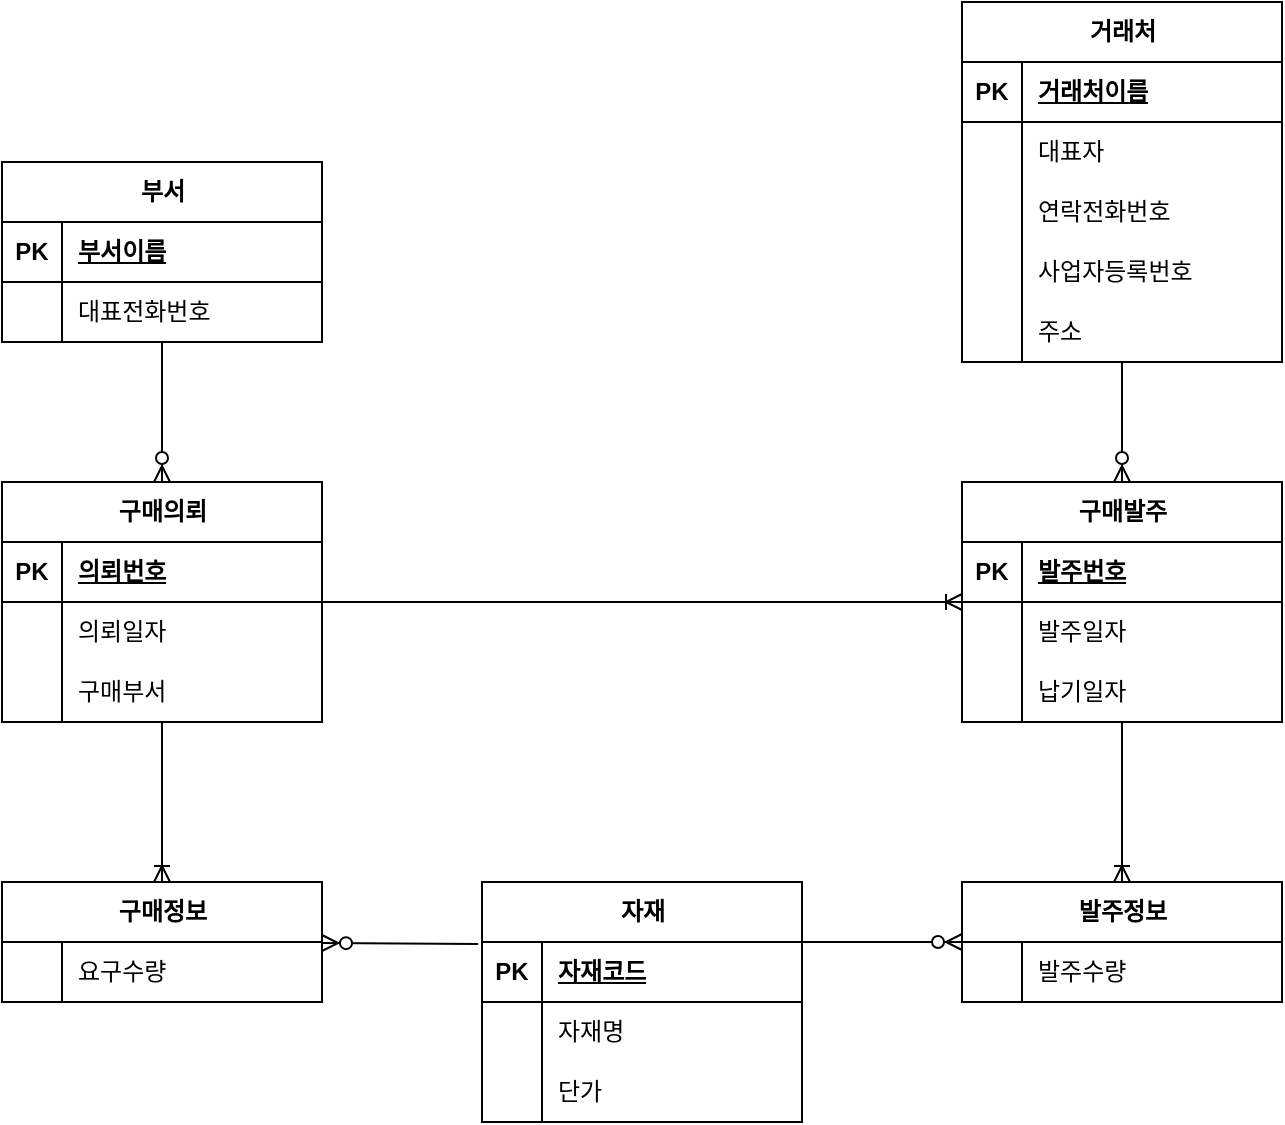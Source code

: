 <mxfile version="22.1.3" type="device">
  <diagram name="페이지-1" id="emBV9TghY1RM0woMcmfN">
    <mxGraphModel dx="712" dy="1909" grid="1" gridSize="10" guides="1" tooltips="1" connect="1" arrows="1" fold="1" page="1" pageScale="1" pageWidth="827" pageHeight="1169" math="0" shadow="0">
      <root>
        <mxCell id="0" />
        <mxCell id="1" parent="0" />
        <mxCell id="uWy-8ozmrD9n9_10GkX0-1" value="발주정보" style="shape=table;startSize=30;container=1;collapsible=1;childLayout=tableLayout;fixedRows=1;rowLines=0;fontStyle=1;align=center;resizeLast=1;html=1;" vertex="1" parent="1">
          <mxGeometry x="520" y="360" width="160" height="60" as="geometry" />
        </mxCell>
        <mxCell id="uWy-8ozmrD9n9_10GkX0-5" value="" style="shape=tableRow;horizontal=0;startSize=0;swimlaneHead=0;swimlaneBody=0;fillColor=none;collapsible=0;dropTarget=0;points=[[0,0.5],[1,0.5]];portConstraint=eastwest;top=0;left=0;right=0;bottom=0;" vertex="1" parent="uWy-8ozmrD9n9_10GkX0-1">
          <mxGeometry y="30" width="160" height="30" as="geometry" />
        </mxCell>
        <mxCell id="uWy-8ozmrD9n9_10GkX0-6" value="" style="shape=partialRectangle;connectable=0;fillColor=none;top=0;left=0;bottom=0;right=0;editable=1;overflow=hidden;whiteSpace=wrap;html=1;" vertex="1" parent="uWy-8ozmrD9n9_10GkX0-5">
          <mxGeometry width="30" height="30" as="geometry">
            <mxRectangle width="30" height="30" as="alternateBounds" />
          </mxGeometry>
        </mxCell>
        <mxCell id="uWy-8ozmrD9n9_10GkX0-7" value="발주수량" style="shape=partialRectangle;connectable=0;fillColor=none;top=0;left=0;bottom=0;right=0;align=left;spacingLeft=6;overflow=hidden;whiteSpace=wrap;html=1;" vertex="1" parent="uWy-8ozmrD9n9_10GkX0-5">
          <mxGeometry x="30" width="130" height="30" as="geometry">
            <mxRectangle width="130" height="30" as="alternateBounds" />
          </mxGeometry>
        </mxCell>
        <mxCell id="uWy-8ozmrD9n9_10GkX0-14" value="부서" style="shape=table;startSize=30;container=1;collapsible=1;childLayout=tableLayout;fixedRows=1;rowLines=0;fontStyle=1;align=center;resizeLast=1;html=1;" vertex="1" parent="1">
          <mxGeometry x="40" width="160" height="90" as="geometry" />
        </mxCell>
        <mxCell id="uWy-8ozmrD9n9_10GkX0-15" value="" style="shape=tableRow;horizontal=0;startSize=0;swimlaneHead=0;swimlaneBody=0;fillColor=none;collapsible=0;dropTarget=0;points=[[0,0.5],[1,0.5]];portConstraint=eastwest;top=0;left=0;right=0;bottom=1;" vertex="1" parent="uWy-8ozmrD9n9_10GkX0-14">
          <mxGeometry y="30" width="160" height="30" as="geometry" />
        </mxCell>
        <mxCell id="uWy-8ozmrD9n9_10GkX0-16" value="PK" style="shape=partialRectangle;connectable=0;fillColor=none;top=0;left=0;bottom=0;right=0;fontStyle=1;overflow=hidden;whiteSpace=wrap;html=1;" vertex="1" parent="uWy-8ozmrD9n9_10GkX0-15">
          <mxGeometry width="30" height="30" as="geometry">
            <mxRectangle width="30" height="30" as="alternateBounds" />
          </mxGeometry>
        </mxCell>
        <mxCell id="uWy-8ozmrD9n9_10GkX0-17" value="부서이름" style="shape=partialRectangle;connectable=0;fillColor=none;top=0;left=0;bottom=0;right=0;align=left;spacingLeft=6;fontStyle=5;overflow=hidden;whiteSpace=wrap;html=1;" vertex="1" parent="uWy-8ozmrD9n9_10GkX0-15">
          <mxGeometry x="30" width="130" height="30" as="geometry">
            <mxRectangle width="130" height="30" as="alternateBounds" />
          </mxGeometry>
        </mxCell>
        <mxCell id="uWy-8ozmrD9n9_10GkX0-18" value="" style="shape=tableRow;horizontal=0;startSize=0;swimlaneHead=0;swimlaneBody=0;fillColor=none;collapsible=0;dropTarget=0;points=[[0,0.5],[1,0.5]];portConstraint=eastwest;top=0;left=0;right=0;bottom=0;" vertex="1" parent="uWy-8ozmrD9n9_10GkX0-14">
          <mxGeometry y="60" width="160" height="30" as="geometry" />
        </mxCell>
        <mxCell id="uWy-8ozmrD9n9_10GkX0-19" value="" style="shape=partialRectangle;connectable=0;fillColor=none;top=0;left=0;bottom=0;right=0;editable=1;overflow=hidden;whiteSpace=wrap;html=1;" vertex="1" parent="uWy-8ozmrD9n9_10GkX0-18">
          <mxGeometry width="30" height="30" as="geometry">
            <mxRectangle width="30" height="30" as="alternateBounds" />
          </mxGeometry>
        </mxCell>
        <mxCell id="uWy-8ozmrD9n9_10GkX0-20" value="대표전화번호&lt;span style=&quot;white-space: pre;&quot;&gt;&#x9;&lt;/span&gt;" style="shape=partialRectangle;connectable=0;fillColor=none;top=0;left=0;bottom=0;right=0;align=left;spacingLeft=6;overflow=hidden;whiteSpace=wrap;html=1;" vertex="1" parent="uWy-8ozmrD9n9_10GkX0-18">
          <mxGeometry x="30" width="130" height="30" as="geometry">
            <mxRectangle width="130" height="30" as="alternateBounds" />
          </mxGeometry>
        </mxCell>
        <mxCell id="uWy-8ozmrD9n9_10GkX0-27" value="구매의뢰" style="shape=table;startSize=30;container=1;collapsible=1;childLayout=tableLayout;fixedRows=1;rowLines=0;fontStyle=1;align=center;resizeLast=1;html=1;" vertex="1" parent="1">
          <mxGeometry x="40" y="160" width="160" height="120" as="geometry" />
        </mxCell>
        <mxCell id="uWy-8ozmrD9n9_10GkX0-28" value="" style="shape=tableRow;horizontal=0;startSize=0;swimlaneHead=0;swimlaneBody=0;fillColor=none;collapsible=0;dropTarget=0;points=[[0,0.5],[1,0.5]];portConstraint=eastwest;top=0;left=0;right=0;bottom=1;" vertex="1" parent="uWy-8ozmrD9n9_10GkX0-27">
          <mxGeometry y="30" width="160" height="30" as="geometry" />
        </mxCell>
        <mxCell id="uWy-8ozmrD9n9_10GkX0-29" value="PK" style="shape=partialRectangle;connectable=0;fillColor=none;top=0;left=0;bottom=0;right=0;fontStyle=1;overflow=hidden;whiteSpace=wrap;html=1;" vertex="1" parent="uWy-8ozmrD9n9_10GkX0-28">
          <mxGeometry width="30" height="30" as="geometry">
            <mxRectangle width="30" height="30" as="alternateBounds" />
          </mxGeometry>
        </mxCell>
        <mxCell id="uWy-8ozmrD9n9_10GkX0-30" value="의뢰번호" style="shape=partialRectangle;connectable=0;fillColor=none;top=0;left=0;bottom=0;right=0;align=left;spacingLeft=6;fontStyle=5;overflow=hidden;whiteSpace=wrap;html=1;" vertex="1" parent="uWy-8ozmrD9n9_10GkX0-28">
          <mxGeometry x="30" width="130" height="30" as="geometry">
            <mxRectangle width="130" height="30" as="alternateBounds" />
          </mxGeometry>
        </mxCell>
        <mxCell id="uWy-8ozmrD9n9_10GkX0-31" value="" style="shape=tableRow;horizontal=0;startSize=0;swimlaneHead=0;swimlaneBody=0;fillColor=none;collapsible=0;dropTarget=0;points=[[0,0.5],[1,0.5]];portConstraint=eastwest;top=0;left=0;right=0;bottom=0;" vertex="1" parent="uWy-8ozmrD9n9_10GkX0-27">
          <mxGeometry y="60" width="160" height="30" as="geometry" />
        </mxCell>
        <mxCell id="uWy-8ozmrD9n9_10GkX0-32" value="" style="shape=partialRectangle;connectable=0;fillColor=none;top=0;left=0;bottom=0;right=0;editable=1;overflow=hidden;whiteSpace=wrap;html=1;" vertex="1" parent="uWy-8ozmrD9n9_10GkX0-31">
          <mxGeometry width="30" height="30" as="geometry">
            <mxRectangle width="30" height="30" as="alternateBounds" />
          </mxGeometry>
        </mxCell>
        <mxCell id="uWy-8ozmrD9n9_10GkX0-33" value="의뢰일자" style="shape=partialRectangle;connectable=0;fillColor=none;top=0;left=0;bottom=0;right=0;align=left;spacingLeft=6;overflow=hidden;whiteSpace=wrap;html=1;" vertex="1" parent="uWy-8ozmrD9n9_10GkX0-31">
          <mxGeometry x="30" width="130" height="30" as="geometry">
            <mxRectangle width="130" height="30" as="alternateBounds" />
          </mxGeometry>
        </mxCell>
        <mxCell id="uWy-8ozmrD9n9_10GkX0-34" value="" style="shape=tableRow;horizontal=0;startSize=0;swimlaneHead=0;swimlaneBody=0;fillColor=none;collapsible=0;dropTarget=0;points=[[0,0.5],[1,0.5]];portConstraint=eastwest;top=0;left=0;right=0;bottom=0;" vertex="1" parent="uWy-8ozmrD9n9_10GkX0-27">
          <mxGeometry y="90" width="160" height="30" as="geometry" />
        </mxCell>
        <mxCell id="uWy-8ozmrD9n9_10GkX0-35" value="" style="shape=partialRectangle;connectable=0;fillColor=none;top=0;left=0;bottom=0;right=0;editable=1;overflow=hidden;whiteSpace=wrap;html=1;" vertex="1" parent="uWy-8ozmrD9n9_10GkX0-34">
          <mxGeometry width="30" height="30" as="geometry">
            <mxRectangle width="30" height="30" as="alternateBounds" />
          </mxGeometry>
        </mxCell>
        <mxCell id="uWy-8ozmrD9n9_10GkX0-36" value="구매부서" style="shape=partialRectangle;connectable=0;fillColor=none;top=0;left=0;bottom=0;right=0;align=left;spacingLeft=6;overflow=hidden;whiteSpace=wrap;html=1;" vertex="1" parent="uWy-8ozmrD9n9_10GkX0-34">
          <mxGeometry x="30" width="130" height="30" as="geometry">
            <mxRectangle width="130" height="30" as="alternateBounds" />
          </mxGeometry>
        </mxCell>
        <mxCell id="uWy-8ozmrD9n9_10GkX0-53" value="구매정보" style="shape=table;startSize=30;container=1;collapsible=1;childLayout=tableLayout;fixedRows=1;rowLines=0;fontStyle=1;align=center;resizeLast=1;html=1;" vertex="1" parent="1">
          <mxGeometry x="40" y="360" width="160" height="60" as="geometry" />
        </mxCell>
        <mxCell id="uWy-8ozmrD9n9_10GkX0-57" value="" style="shape=tableRow;horizontal=0;startSize=0;swimlaneHead=0;swimlaneBody=0;fillColor=none;collapsible=0;dropTarget=0;points=[[0,0.5],[1,0.5]];portConstraint=eastwest;top=0;left=0;right=0;bottom=0;" vertex="1" parent="uWy-8ozmrD9n9_10GkX0-53">
          <mxGeometry y="30" width="160" height="30" as="geometry" />
        </mxCell>
        <mxCell id="uWy-8ozmrD9n9_10GkX0-58" value="" style="shape=partialRectangle;connectable=0;fillColor=none;top=0;left=0;bottom=0;right=0;editable=1;overflow=hidden;whiteSpace=wrap;html=1;" vertex="1" parent="uWy-8ozmrD9n9_10GkX0-57">
          <mxGeometry width="30" height="30" as="geometry">
            <mxRectangle width="30" height="30" as="alternateBounds" />
          </mxGeometry>
        </mxCell>
        <mxCell id="uWy-8ozmrD9n9_10GkX0-59" value="요구수량" style="shape=partialRectangle;connectable=0;fillColor=none;top=0;left=0;bottom=0;right=0;align=left;spacingLeft=6;overflow=hidden;whiteSpace=wrap;html=1;" vertex="1" parent="uWy-8ozmrD9n9_10GkX0-57">
          <mxGeometry x="30" width="130" height="30" as="geometry">
            <mxRectangle width="130" height="30" as="alternateBounds" />
          </mxGeometry>
        </mxCell>
        <mxCell id="uWy-8ozmrD9n9_10GkX0-66" value="자재" style="shape=table;startSize=30;container=1;collapsible=1;childLayout=tableLayout;fixedRows=1;rowLines=0;fontStyle=1;align=center;resizeLast=1;html=1;" vertex="1" parent="1">
          <mxGeometry x="280" y="360" width="160" height="120" as="geometry" />
        </mxCell>
        <mxCell id="uWy-8ozmrD9n9_10GkX0-67" value="" style="shape=tableRow;horizontal=0;startSize=0;swimlaneHead=0;swimlaneBody=0;fillColor=none;collapsible=0;dropTarget=0;points=[[0,0.5],[1,0.5]];portConstraint=eastwest;top=0;left=0;right=0;bottom=1;" vertex="1" parent="uWy-8ozmrD9n9_10GkX0-66">
          <mxGeometry y="30" width="160" height="30" as="geometry" />
        </mxCell>
        <mxCell id="uWy-8ozmrD9n9_10GkX0-68" value="PK" style="shape=partialRectangle;connectable=0;fillColor=none;top=0;left=0;bottom=0;right=0;fontStyle=1;overflow=hidden;whiteSpace=wrap;html=1;" vertex="1" parent="uWy-8ozmrD9n9_10GkX0-67">
          <mxGeometry width="30" height="30" as="geometry">
            <mxRectangle width="30" height="30" as="alternateBounds" />
          </mxGeometry>
        </mxCell>
        <mxCell id="uWy-8ozmrD9n9_10GkX0-69" value="자재코드" style="shape=partialRectangle;connectable=0;fillColor=none;top=0;left=0;bottom=0;right=0;align=left;spacingLeft=6;fontStyle=5;overflow=hidden;whiteSpace=wrap;html=1;" vertex="1" parent="uWy-8ozmrD9n9_10GkX0-67">
          <mxGeometry x="30" width="130" height="30" as="geometry">
            <mxRectangle width="130" height="30" as="alternateBounds" />
          </mxGeometry>
        </mxCell>
        <mxCell id="uWy-8ozmrD9n9_10GkX0-70" value="" style="shape=tableRow;horizontal=0;startSize=0;swimlaneHead=0;swimlaneBody=0;fillColor=none;collapsible=0;dropTarget=0;points=[[0,0.5],[1,0.5]];portConstraint=eastwest;top=0;left=0;right=0;bottom=0;" vertex="1" parent="uWy-8ozmrD9n9_10GkX0-66">
          <mxGeometry y="60" width="160" height="30" as="geometry" />
        </mxCell>
        <mxCell id="uWy-8ozmrD9n9_10GkX0-71" value="" style="shape=partialRectangle;connectable=0;fillColor=none;top=0;left=0;bottom=0;right=0;editable=1;overflow=hidden;whiteSpace=wrap;html=1;" vertex="1" parent="uWy-8ozmrD9n9_10GkX0-70">
          <mxGeometry width="30" height="30" as="geometry">
            <mxRectangle width="30" height="30" as="alternateBounds" />
          </mxGeometry>
        </mxCell>
        <mxCell id="uWy-8ozmrD9n9_10GkX0-72" value="자재명" style="shape=partialRectangle;connectable=0;fillColor=none;top=0;left=0;bottom=0;right=0;align=left;spacingLeft=6;overflow=hidden;whiteSpace=wrap;html=1;" vertex="1" parent="uWy-8ozmrD9n9_10GkX0-70">
          <mxGeometry x="30" width="130" height="30" as="geometry">
            <mxRectangle width="130" height="30" as="alternateBounds" />
          </mxGeometry>
        </mxCell>
        <mxCell id="uWy-8ozmrD9n9_10GkX0-73" value="" style="shape=tableRow;horizontal=0;startSize=0;swimlaneHead=0;swimlaneBody=0;fillColor=none;collapsible=0;dropTarget=0;points=[[0,0.5],[1,0.5]];portConstraint=eastwest;top=0;left=0;right=0;bottom=0;" vertex="1" parent="uWy-8ozmrD9n9_10GkX0-66">
          <mxGeometry y="90" width="160" height="30" as="geometry" />
        </mxCell>
        <mxCell id="uWy-8ozmrD9n9_10GkX0-74" value="" style="shape=partialRectangle;connectable=0;fillColor=none;top=0;left=0;bottom=0;right=0;editable=1;overflow=hidden;whiteSpace=wrap;html=1;" vertex="1" parent="uWy-8ozmrD9n9_10GkX0-73">
          <mxGeometry width="30" height="30" as="geometry">
            <mxRectangle width="30" height="30" as="alternateBounds" />
          </mxGeometry>
        </mxCell>
        <mxCell id="uWy-8ozmrD9n9_10GkX0-75" value="단가" style="shape=partialRectangle;connectable=0;fillColor=none;top=0;left=0;bottom=0;right=0;align=left;spacingLeft=6;overflow=hidden;whiteSpace=wrap;html=1;" vertex="1" parent="uWy-8ozmrD9n9_10GkX0-73">
          <mxGeometry x="30" width="130" height="30" as="geometry">
            <mxRectangle width="130" height="30" as="alternateBounds" />
          </mxGeometry>
        </mxCell>
        <mxCell id="uWy-8ozmrD9n9_10GkX0-79" value="거래처" style="shape=table;startSize=30;container=1;collapsible=1;childLayout=tableLayout;fixedRows=1;rowLines=0;fontStyle=1;align=center;resizeLast=1;html=1;" vertex="1" parent="1">
          <mxGeometry x="520" y="-80" width="160" height="180" as="geometry" />
        </mxCell>
        <mxCell id="uWy-8ozmrD9n9_10GkX0-80" value="" style="shape=tableRow;horizontal=0;startSize=0;swimlaneHead=0;swimlaneBody=0;fillColor=none;collapsible=0;dropTarget=0;points=[[0,0.5],[1,0.5]];portConstraint=eastwest;top=0;left=0;right=0;bottom=1;" vertex="1" parent="uWy-8ozmrD9n9_10GkX0-79">
          <mxGeometry y="30" width="160" height="30" as="geometry" />
        </mxCell>
        <mxCell id="uWy-8ozmrD9n9_10GkX0-81" value="PK" style="shape=partialRectangle;connectable=0;fillColor=none;top=0;left=0;bottom=0;right=0;fontStyle=1;overflow=hidden;whiteSpace=wrap;html=1;" vertex="1" parent="uWy-8ozmrD9n9_10GkX0-80">
          <mxGeometry width="30" height="30" as="geometry">
            <mxRectangle width="30" height="30" as="alternateBounds" />
          </mxGeometry>
        </mxCell>
        <mxCell id="uWy-8ozmrD9n9_10GkX0-82" value="거래처이름" style="shape=partialRectangle;connectable=0;fillColor=none;top=0;left=0;bottom=0;right=0;align=left;spacingLeft=6;fontStyle=5;overflow=hidden;whiteSpace=wrap;html=1;" vertex="1" parent="uWy-8ozmrD9n9_10GkX0-80">
          <mxGeometry x="30" width="130" height="30" as="geometry">
            <mxRectangle width="130" height="30" as="alternateBounds" />
          </mxGeometry>
        </mxCell>
        <mxCell id="uWy-8ozmrD9n9_10GkX0-83" value="" style="shape=tableRow;horizontal=0;startSize=0;swimlaneHead=0;swimlaneBody=0;fillColor=none;collapsible=0;dropTarget=0;points=[[0,0.5],[1,0.5]];portConstraint=eastwest;top=0;left=0;right=0;bottom=0;" vertex="1" parent="uWy-8ozmrD9n9_10GkX0-79">
          <mxGeometry y="60" width="160" height="30" as="geometry" />
        </mxCell>
        <mxCell id="uWy-8ozmrD9n9_10GkX0-84" value="" style="shape=partialRectangle;connectable=0;fillColor=none;top=0;left=0;bottom=0;right=0;editable=1;overflow=hidden;whiteSpace=wrap;html=1;" vertex="1" parent="uWy-8ozmrD9n9_10GkX0-83">
          <mxGeometry width="30" height="30" as="geometry">
            <mxRectangle width="30" height="30" as="alternateBounds" />
          </mxGeometry>
        </mxCell>
        <mxCell id="uWy-8ozmrD9n9_10GkX0-85" value="대표자" style="shape=partialRectangle;connectable=0;fillColor=none;top=0;left=0;bottom=0;right=0;align=left;spacingLeft=6;overflow=hidden;whiteSpace=wrap;html=1;" vertex="1" parent="uWy-8ozmrD9n9_10GkX0-83">
          <mxGeometry x="30" width="130" height="30" as="geometry">
            <mxRectangle width="130" height="30" as="alternateBounds" />
          </mxGeometry>
        </mxCell>
        <mxCell id="uWy-8ozmrD9n9_10GkX0-86" value="" style="shape=tableRow;horizontal=0;startSize=0;swimlaneHead=0;swimlaneBody=0;fillColor=none;collapsible=0;dropTarget=0;points=[[0,0.5],[1,0.5]];portConstraint=eastwest;top=0;left=0;right=0;bottom=0;" vertex="1" parent="uWy-8ozmrD9n9_10GkX0-79">
          <mxGeometry y="90" width="160" height="30" as="geometry" />
        </mxCell>
        <mxCell id="uWy-8ozmrD9n9_10GkX0-87" value="" style="shape=partialRectangle;connectable=0;fillColor=none;top=0;left=0;bottom=0;right=0;editable=1;overflow=hidden;whiteSpace=wrap;html=1;" vertex="1" parent="uWy-8ozmrD9n9_10GkX0-86">
          <mxGeometry width="30" height="30" as="geometry">
            <mxRectangle width="30" height="30" as="alternateBounds" />
          </mxGeometry>
        </mxCell>
        <mxCell id="uWy-8ozmrD9n9_10GkX0-88" value="연락전화번호" style="shape=partialRectangle;connectable=0;fillColor=none;top=0;left=0;bottom=0;right=0;align=left;spacingLeft=6;overflow=hidden;whiteSpace=wrap;html=1;" vertex="1" parent="uWy-8ozmrD9n9_10GkX0-86">
          <mxGeometry x="30" width="130" height="30" as="geometry">
            <mxRectangle width="130" height="30" as="alternateBounds" />
          </mxGeometry>
        </mxCell>
        <mxCell id="uWy-8ozmrD9n9_10GkX0-89" value="" style="shape=tableRow;horizontal=0;startSize=0;swimlaneHead=0;swimlaneBody=0;fillColor=none;collapsible=0;dropTarget=0;points=[[0,0.5],[1,0.5]];portConstraint=eastwest;top=0;left=0;right=0;bottom=0;" vertex="1" parent="uWy-8ozmrD9n9_10GkX0-79">
          <mxGeometry y="120" width="160" height="30" as="geometry" />
        </mxCell>
        <mxCell id="uWy-8ozmrD9n9_10GkX0-90" value="" style="shape=partialRectangle;connectable=0;fillColor=none;top=0;left=0;bottom=0;right=0;editable=1;overflow=hidden;whiteSpace=wrap;html=1;" vertex="1" parent="uWy-8ozmrD9n9_10GkX0-89">
          <mxGeometry width="30" height="30" as="geometry">
            <mxRectangle width="30" height="30" as="alternateBounds" />
          </mxGeometry>
        </mxCell>
        <mxCell id="uWy-8ozmrD9n9_10GkX0-91" value="사업자등록번호" style="shape=partialRectangle;connectable=0;fillColor=none;top=0;left=0;bottom=0;right=0;align=left;spacingLeft=6;overflow=hidden;whiteSpace=wrap;html=1;" vertex="1" parent="uWy-8ozmrD9n9_10GkX0-89">
          <mxGeometry x="30" width="130" height="30" as="geometry">
            <mxRectangle width="130" height="30" as="alternateBounds" />
          </mxGeometry>
        </mxCell>
        <mxCell id="uWy-8ozmrD9n9_10GkX0-95" value="" style="shape=tableRow;horizontal=0;startSize=0;swimlaneHead=0;swimlaneBody=0;fillColor=none;collapsible=0;dropTarget=0;points=[[0,0.5],[1,0.5]];portConstraint=eastwest;top=0;left=0;right=0;bottom=0;" vertex="1" parent="uWy-8ozmrD9n9_10GkX0-79">
          <mxGeometry y="150" width="160" height="30" as="geometry" />
        </mxCell>
        <mxCell id="uWy-8ozmrD9n9_10GkX0-96" value="" style="shape=partialRectangle;connectable=0;fillColor=none;top=0;left=0;bottom=0;right=0;editable=1;overflow=hidden;whiteSpace=wrap;html=1;" vertex="1" parent="uWy-8ozmrD9n9_10GkX0-95">
          <mxGeometry width="30" height="30" as="geometry">
            <mxRectangle width="30" height="30" as="alternateBounds" />
          </mxGeometry>
        </mxCell>
        <mxCell id="uWy-8ozmrD9n9_10GkX0-97" value="주소" style="shape=partialRectangle;connectable=0;fillColor=none;top=0;left=0;bottom=0;right=0;align=left;spacingLeft=6;overflow=hidden;whiteSpace=wrap;html=1;" vertex="1" parent="uWy-8ozmrD9n9_10GkX0-95">
          <mxGeometry x="30" width="130" height="30" as="geometry">
            <mxRectangle width="130" height="30" as="alternateBounds" />
          </mxGeometry>
        </mxCell>
        <mxCell id="uWy-8ozmrD9n9_10GkX0-98" value="구매발주" style="shape=table;startSize=30;container=1;collapsible=1;childLayout=tableLayout;fixedRows=1;rowLines=0;fontStyle=1;align=center;resizeLast=1;html=1;" vertex="1" parent="1">
          <mxGeometry x="520" y="160" width="160" height="120" as="geometry" />
        </mxCell>
        <mxCell id="uWy-8ozmrD9n9_10GkX0-99" value="" style="shape=tableRow;horizontal=0;startSize=0;swimlaneHead=0;swimlaneBody=0;fillColor=none;collapsible=0;dropTarget=0;points=[[0,0.5],[1,0.5]];portConstraint=eastwest;top=0;left=0;right=0;bottom=1;" vertex="1" parent="uWy-8ozmrD9n9_10GkX0-98">
          <mxGeometry y="30" width="160" height="30" as="geometry" />
        </mxCell>
        <mxCell id="uWy-8ozmrD9n9_10GkX0-100" value="PK" style="shape=partialRectangle;connectable=0;fillColor=none;top=0;left=0;bottom=0;right=0;fontStyle=1;overflow=hidden;whiteSpace=wrap;html=1;" vertex="1" parent="uWy-8ozmrD9n9_10GkX0-99">
          <mxGeometry width="30" height="30" as="geometry">
            <mxRectangle width="30" height="30" as="alternateBounds" />
          </mxGeometry>
        </mxCell>
        <mxCell id="uWy-8ozmrD9n9_10GkX0-101" value="발주번호" style="shape=partialRectangle;connectable=0;fillColor=none;top=0;left=0;bottom=0;right=0;align=left;spacingLeft=6;fontStyle=5;overflow=hidden;whiteSpace=wrap;html=1;" vertex="1" parent="uWy-8ozmrD9n9_10GkX0-99">
          <mxGeometry x="30" width="130" height="30" as="geometry">
            <mxRectangle width="130" height="30" as="alternateBounds" />
          </mxGeometry>
        </mxCell>
        <mxCell id="uWy-8ozmrD9n9_10GkX0-102" value="" style="shape=tableRow;horizontal=0;startSize=0;swimlaneHead=0;swimlaneBody=0;fillColor=none;collapsible=0;dropTarget=0;points=[[0,0.5],[1,0.5]];portConstraint=eastwest;top=0;left=0;right=0;bottom=0;" vertex="1" parent="uWy-8ozmrD9n9_10GkX0-98">
          <mxGeometry y="60" width="160" height="30" as="geometry" />
        </mxCell>
        <mxCell id="uWy-8ozmrD9n9_10GkX0-103" value="" style="shape=partialRectangle;connectable=0;fillColor=none;top=0;left=0;bottom=0;right=0;editable=1;overflow=hidden;whiteSpace=wrap;html=1;" vertex="1" parent="uWy-8ozmrD9n9_10GkX0-102">
          <mxGeometry width="30" height="30" as="geometry">
            <mxRectangle width="30" height="30" as="alternateBounds" />
          </mxGeometry>
        </mxCell>
        <mxCell id="uWy-8ozmrD9n9_10GkX0-104" value="발주일자" style="shape=partialRectangle;connectable=0;fillColor=none;top=0;left=0;bottom=0;right=0;align=left;spacingLeft=6;overflow=hidden;whiteSpace=wrap;html=1;" vertex="1" parent="uWy-8ozmrD9n9_10GkX0-102">
          <mxGeometry x="30" width="130" height="30" as="geometry">
            <mxRectangle width="130" height="30" as="alternateBounds" />
          </mxGeometry>
        </mxCell>
        <mxCell id="uWy-8ozmrD9n9_10GkX0-105" value="" style="shape=tableRow;horizontal=0;startSize=0;swimlaneHead=0;swimlaneBody=0;fillColor=none;collapsible=0;dropTarget=0;points=[[0,0.5],[1,0.5]];portConstraint=eastwest;top=0;left=0;right=0;bottom=0;" vertex="1" parent="uWy-8ozmrD9n9_10GkX0-98">
          <mxGeometry y="90" width="160" height="30" as="geometry" />
        </mxCell>
        <mxCell id="uWy-8ozmrD9n9_10GkX0-106" value="" style="shape=partialRectangle;connectable=0;fillColor=none;top=0;left=0;bottom=0;right=0;editable=1;overflow=hidden;whiteSpace=wrap;html=1;" vertex="1" parent="uWy-8ozmrD9n9_10GkX0-105">
          <mxGeometry width="30" height="30" as="geometry">
            <mxRectangle width="30" height="30" as="alternateBounds" />
          </mxGeometry>
        </mxCell>
        <mxCell id="uWy-8ozmrD9n9_10GkX0-107" value="납기일자" style="shape=partialRectangle;connectable=0;fillColor=none;top=0;left=0;bottom=0;right=0;align=left;spacingLeft=6;overflow=hidden;whiteSpace=wrap;html=1;" vertex="1" parent="uWy-8ozmrD9n9_10GkX0-105">
          <mxGeometry x="30" width="130" height="30" as="geometry">
            <mxRectangle width="130" height="30" as="alternateBounds" />
          </mxGeometry>
        </mxCell>
        <mxCell id="uWy-8ozmrD9n9_10GkX0-115" value="" style="fontSize=12;html=1;endArrow=ERzeroToMany;endFill=1;rounded=0;" edge="1" parent="1" source="uWy-8ozmrD9n9_10GkX0-14" target="uWy-8ozmrD9n9_10GkX0-27">
          <mxGeometry width="100" height="100" relative="1" as="geometry">
            <mxPoint x="120" y="170" as="sourcePoint" />
            <mxPoint x="200" y="140" as="targetPoint" />
          </mxGeometry>
        </mxCell>
        <mxCell id="uWy-8ozmrD9n9_10GkX0-118" value="" style="edgeStyle=entityRelationEdgeStyle;fontSize=12;html=1;endArrow=ERoneToMany;rounded=0;" edge="1" parent="1" source="uWy-8ozmrD9n9_10GkX0-27" target="uWy-8ozmrD9n9_10GkX0-98">
          <mxGeometry width="100" height="100" relative="1" as="geometry">
            <mxPoint x="320" y="330" as="sourcePoint" />
            <mxPoint x="420" y="230" as="targetPoint" />
          </mxGeometry>
        </mxCell>
        <mxCell id="uWy-8ozmrD9n9_10GkX0-120" value="" style="fontSize=12;html=1;endArrow=ERoneToMany;rounded=0;" edge="1" parent="1" source="uWy-8ozmrD9n9_10GkX0-27" target="uWy-8ozmrD9n9_10GkX0-53">
          <mxGeometry width="100" height="100" relative="1" as="geometry">
            <mxPoint x="320" y="330" as="sourcePoint" />
            <mxPoint x="420" y="230" as="targetPoint" />
          </mxGeometry>
        </mxCell>
        <mxCell id="uWy-8ozmrD9n9_10GkX0-122" value="" style="fontSize=12;html=1;endArrow=ERoneToMany;rounded=0;" edge="1" parent="1" source="uWy-8ozmrD9n9_10GkX0-98" target="uWy-8ozmrD9n9_10GkX0-1">
          <mxGeometry width="100" height="100" relative="1" as="geometry">
            <mxPoint x="599.5" y="290" as="sourcePoint" />
            <mxPoint x="599.5" y="370" as="targetPoint" />
          </mxGeometry>
        </mxCell>
        <mxCell id="uWy-8ozmrD9n9_10GkX0-124" value="" style="fontSize=12;html=1;endArrow=ERzeroToMany;endFill=1;rounded=0;" edge="1" parent="1" source="uWy-8ozmrD9n9_10GkX0-79" target="uWy-8ozmrD9n9_10GkX0-98">
          <mxGeometry width="100" height="100" relative="1" as="geometry">
            <mxPoint x="320" y="330" as="sourcePoint" />
            <mxPoint x="420" y="230" as="targetPoint" />
          </mxGeometry>
        </mxCell>
        <mxCell id="uWy-8ozmrD9n9_10GkX0-125" value="" style="fontSize=12;html=1;endArrow=ERzeroToMany;endFill=1;rounded=0;exitX=-0.012;exitY=0.033;exitDx=0;exitDy=0;exitPerimeter=0;" edge="1" parent="1" source="uWy-8ozmrD9n9_10GkX0-67" target="uWy-8ozmrD9n9_10GkX0-53">
          <mxGeometry width="100" height="100" relative="1" as="geometry">
            <mxPoint x="130" y="100" as="sourcePoint" />
            <mxPoint x="130" y="170" as="targetPoint" />
          </mxGeometry>
        </mxCell>
        <mxCell id="uWy-8ozmrD9n9_10GkX0-126" value="" style="fontSize=12;html=1;endArrow=ERzeroToMany;endFill=1;rounded=0;entryX=0;entryY=0.5;entryDx=0;entryDy=0;exitX=1;exitY=0;exitDx=0;exitDy=0;exitPerimeter=0;" edge="1" parent="1" source="uWy-8ozmrD9n9_10GkX0-67" target="uWy-8ozmrD9n9_10GkX0-1">
          <mxGeometry width="100" height="100" relative="1" as="geometry">
            <mxPoint x="440" y="400" as="sourcePoint" />
            <mxPoint x="210" y="415" as="targetPoint" />
          </mxGeometry>
        </mxCell>
      </root>
    </mxGraphModel>
  </diagram>
</mxfile>
